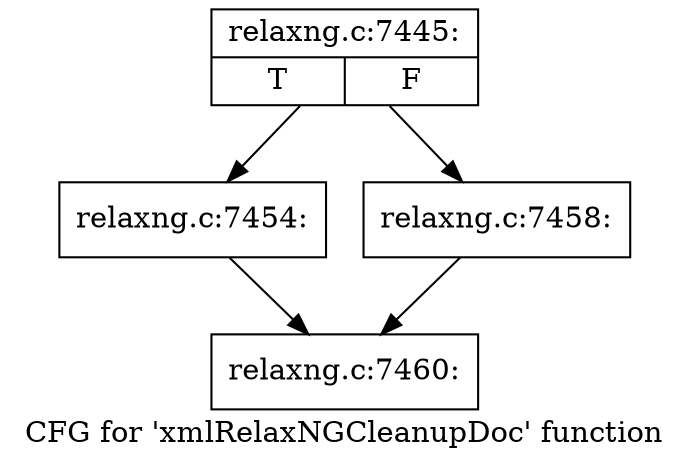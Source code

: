 digraph "CFG for 'xmlRelaxNGCleanupDoc' function" {
	label="CFG for 'xmlRelaxNGCleanupDoc' function";

	Node0x3b701a0 [shape=record,label="{relaxng.c:7445:|{<s0>T|<s1>F}}"];
	Node0x3b701a0 -> Node0x3b71dd0;
	Node0x3b701a0 -> Node0x3b71e20;
	Node0x3b71dd0 [shape=record,label="{relaxng.c:7454:}"];
	Node0x3b71dd0 -> Node0x3b70e10;
	Node0x3b71e20 [shape=record,label="{relaxng.c:7458:}"];
	Node0x3b71e20 -> Node0x3b70e10;
	Node0x3b70e10 [shape=record,label="{relaxng.c:7460:}"];
}
